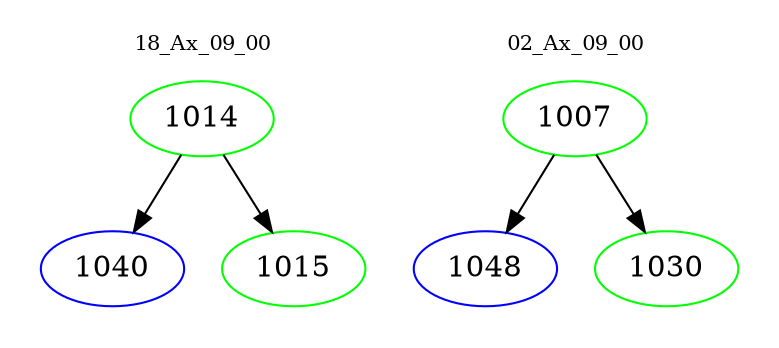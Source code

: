 digraph{
subgraph cluster_0 {
color = white
label = "18_Ax_09_00";
fontsize=10;
T0_1014 [label="1014", color="green"]
T0_1014 -> T0_1040 [color="black"]
T0_1040 [label="1040", color="blue"]
T0_1014 -> T0_1015 [color="black"]
T0_1015 [label="1015", color="green"]
}
subgraph cluster_1 {
color = white
label = "02_Ax_09_00";
fontsize=10;
T1_1007 [label="1007", color="green"]
T1_1007 -> T1_1048 [color="black"]
T1_1048 [label="1048", color="blue"]
T1_1007 -> T1_1030 [color="black"]
T1_1030 [label="1030", color="green"]
}
}
